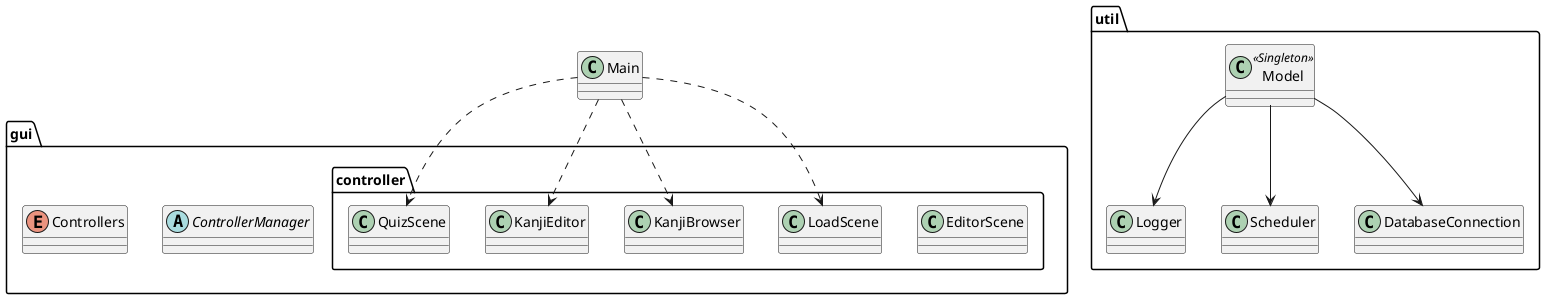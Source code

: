 @startuml

class Main

abstract gui.ControllerManager
enum gui.Controllers

class gui.controller.EditorScene
class gui.controller.LoadScene
class gui.controller.KanjiBrowser
class gui.controller.KanjiEditor

class util.Model <<Singleton>>
class util.Logger
class util.Scheduler
class util.DatabaseConnection

Main ..> gui.controller.LoadScene
Main ..> gui.controller.QuizScene
Main ..> gui.controller.KanjiBrowser
Main ..> gui.controller.KanjiEditor

util.Model --> util.DatabaseConnection
util.Model --> util.Logger
util.Model --> util.Scheduler

@enduml